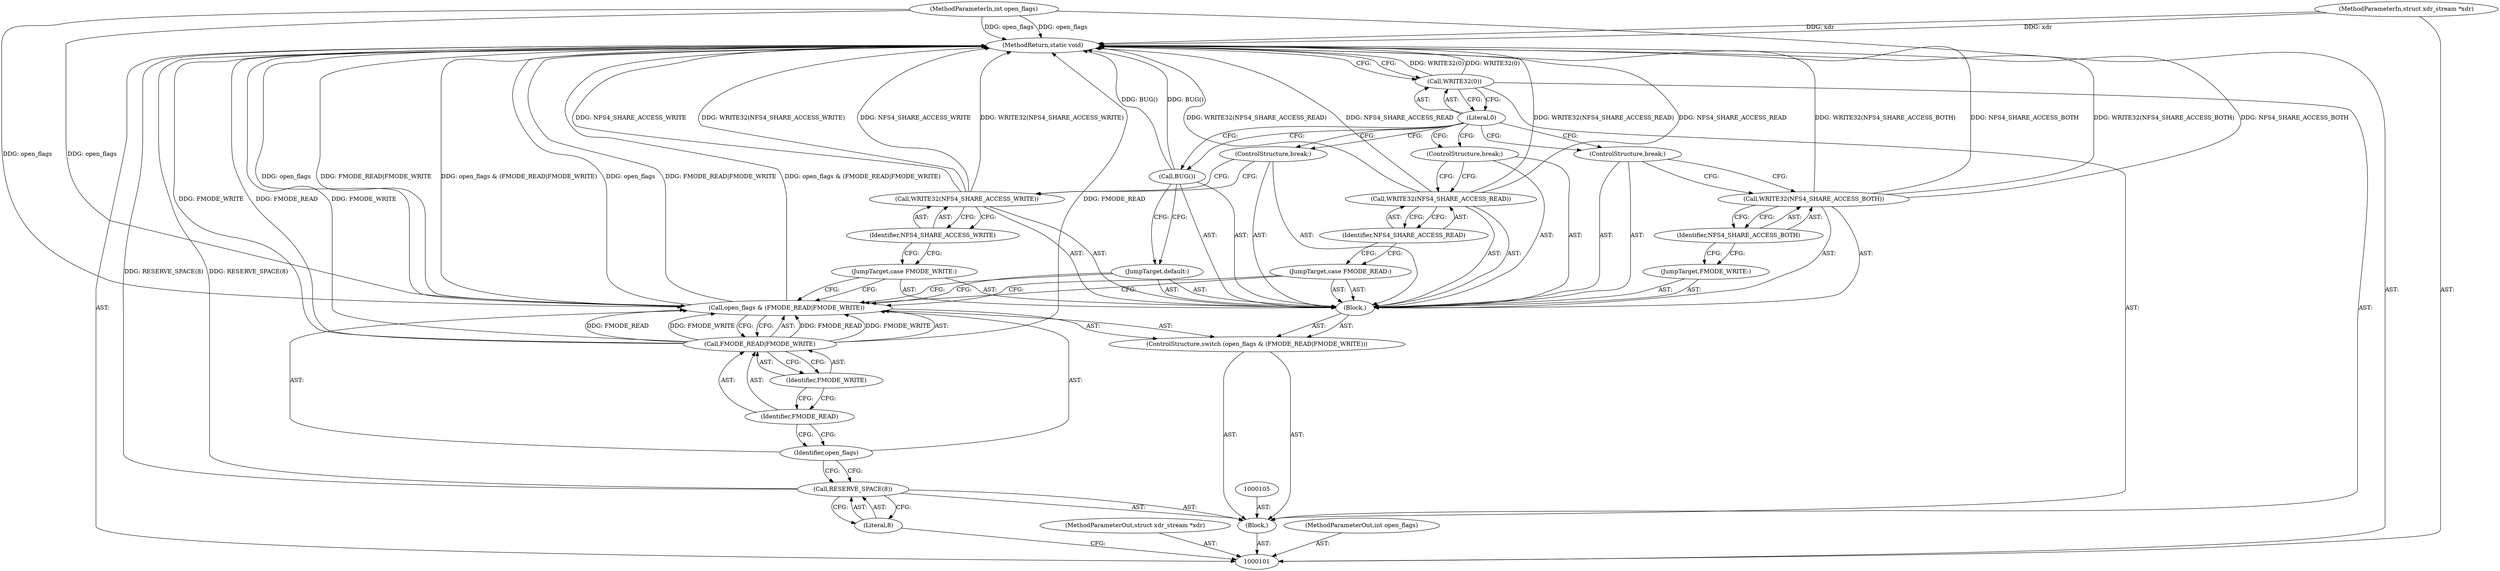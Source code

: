 digraph "1_linux_dc0b027dfadfcb8a5504f7d8052754bf8d501ab9_32" {
"1000131" [label="(MethodReturn,static void)"];
"1000102" [label="(MethodParameterIn,struct xdr_stream *xdr)"];
"1000160" [label="(MethodParameterOut,struct xdr_stream *xdr)"];
"1000103" [label="(MethodParameterIn,int open_flags)"];
"1000161" [label="(MethodParameterOut,int open_flags)"];
"1000119" [label="(JumpTarget,case FMODE_WRITE:)"];
"1000121" [label="(Identifier,NFS4_SHARE_ACCESS_WRITE)"];
"1000120" [label="(Call,WRITE32(NFS4_SHARE_ACCESS_WRITE))"];
"1000122" [label="(ControlStructure,break;)"];
"1000123" [label="(JumpTarget,FMODE_WRITE:)"];
"1000125" [label="(Identifier,NFS4_SHARE_ACCESS_BOTH)"];
"1000124" [label="(Call,WRITE32(NFS4_SHARE_ACCESS_BOTH))"];
"1000126" [label="(ControlStructure,break;)"];
"1000127" [label="(JumpTarget,default:)"];
"1000128" [label="(Call,BUG())"];
"1000130" [label="(Literal,0)"];
"1000129" [label="(Call,WRITE32(0))"];
"1000104" [label="(Block,)"];
"1000107" [label="(Literal,8)"];
"1000106" [label="(Call,RESERVE_SPACE(8))"];
"1000108" [label="(ControlStructure,switch (open_flags & (FMODE_READ|FMODE_WRITE)))"];
"1000111" [label="(Call,FMODE_READ|FMODE_WRITE)"];
"1000112" [label="(Identifier,FMODE_READ)"];
"1000113" [label="(Identifier,FMODE_WRITE)"];
"1000114" [label="(Block,)"];
"1000109" [label="(Call,open_flags & (FMODE_READ|FMODE_WRITE))"];
"1000110" [label="(Identifier,open_flags)"];
"1000115" [label="(JumpTarget,case FMODE_READ:)"];
"1000117" [label="(Identifier,NFS4_SHARE_ACCESS_READ)"];
"1000116" [label="(Call,WRITE32(NFS4_SHARE_ACCESS_READ))"];
"1000118" [label="(ControlStructure,break;)"];
"1000131" -> "1000101"  [label="AST: "];
"1000131" -> "1000129"  [label="CFG: "];
"1000116" -> "1000131"  [label="DDG: NFS4_SHARE_ACCESS_READ"];
"1000116" -> "1000131"  [label="DDG: WRITE32(NFS4_SHARE_ACCESS_READ)"];
"1000124" -> "1000131"  [label="DDG: NFS4_SHARE_ACCESS_BOTH"];
"1000124" -> "1000131"  [label="DDG: WRITE32(NFS4_SHARE_ACCESS_BOTH)"];
"1000120" -> "1000131"  [label="DDG: NFS4_SHARE_ACCESS_WRITE"];
"1000120" -> "1000131"  [label="DDG: WRITE32(NFS4_SHARE_ACCESS_WRITE)"];
"1000128" -> "1000131"  [label="DDG: BUG()"];
"1000129" -> "1000131"  [label="DDG: WRITE32(0)"];
"1000103" -> "1000131"  [label="DDG: open_flags"];
"1000102" -> "1000131"  [label="DDG: xdr"];
"1000111" -> "1000131"  [label="DDG: FMODE_READ"];
"1000111" -> "1000131"  [label="DDG: FMODE_WRITE"];
"1000109" -> "1000131"  [label="DDG: open_flags"];
"1000109" -> "1000131"  [label="DDG: FMODE_READ|FMODE_WRITE"];
"1000109" -> "1000131"  [label="DDG: open_flags & (FMODE_READ|FMODE_WRITE)"];
"1000106" -> "1000131"  [label="DDG: RESERVE_SPACE(8)"];
"1000102" -> "1000101"  [label="AST: "];
"1000102" -> "1000131"  [label="DDG: xdr"];
"1000160" -> "1000101"  [label="AST: "];
"1000103" -> "1000101"  [label="AST: "];
"1000103" -> "1000131"  [label="DDG: open_flags"];
"1000103" -> "1000109"  [label="DDG: open_flags"];
"1000161" -> "1000101"  [label="AST: "];
"1000119" -> "1000114"  [label="AST: "];
"1000119" -> "1000109"  [label="CFG: "];
"1000121" -> "1000119"  [label="CFG: "];
"1000121" -> "1000120"  [label="AST: "];
"1000121" -> "1000119"  [label="CFG: "];
"1000120" -> "1000121"  [label="CFG: "];
"1000120" -> "1000114"  [label="AST: "];
"1000120" -> "1000121"  [label="CFG: "];
"1000121" -> "1000120"  [label="AST: "];
"1000122" -> "1000120"  [label="CFG: "];
"1000120" -> "1000131"  [label="DDG: NFS4_SHARE_ACCESS_WRITE"];
"1000120" -> "1000131"  [label="DDG: WRITE32(NFS4_SHARE_ACCESS_WRITE)"];
"1000122" -> "1000114"  [label="AST: "];
"1000122" -> "1000120"  [label="CFG: "];
"1000130" -> "1000122"  [label="CFG: "];
"1000123" -> "1000114"  [label="AST: "];
"1000125" -> "1000123"  [label="CFG: "];
"1000125" -> "1000124"  [label="AST: "];
"1000125" -> "1000123"  [label="CFG: "];
"1000124" -> "1000125"  [label="CFG: "];
"1000124" -> "1000114"  [label="AST: "];
"1000124" -> "1000125"  [label="CFG: "];
"1000125" -> "1000124"  [label="AST: "];
"1000126" -> "1000124"  [label="CFG: "];
"1000124" -> "1000131"  [label="DDG: NFS4_SHARE_ACCESS_BOTH"];
"1000124" -> "1000131"  [label="DDG: WRITE32(NFS4_SHARE_ACCESS_BOTH)"];
"1000126" -> "1000114"  [label="AST: "];
"1000126" -> "1000124"  [label="CFG: "];
"1000130" -> "1000126"  [label="CFG: "];
"1000127" -> "1000114"  [label="AST: "];
"1000127" -> "1000109"  [label="CFG: "];
"1000128" -> "1000127"  [label="CFG: "];
"1000128" -> "1000114"  [label="AST: "];
"1000128" -> "1000127"  [label="CFG: "];
"1000130" -> "1000128"  [label="CFG: "];
"1000128" -> "1000131"  [label="DDG: BUG()"];
"1000130" -> "1000129"  [label="AST: "];
"1000130" -> "1000118"  [label="CFG: "];
"1000130" -> "1000122"  [label="CFG: "];
"1000130" -> "1000126"  [label="CFG: "];
"1000130" -> "1000128"  [label="CFG: "];
"1000129" -> "1000130"  [label="CFG: "];
"1000129" -> "1000104"  [label="AST: "];
"1000129" -> "1000130"  [label="CFG: "];
"1000130" -> "1000129"  [label="AST: "];
"1000131" -> "1000129"  [label="CFG: "];
"1000129" -> "1000131"  [label="DDG: WRITE32(0)"];
"1000104" -> "1000101"  [label="AST: "];
"1000105" -> "1000104"  [label="AST: "];
"1000106" -> "1000104"  [label="AST: "];
"1000108" -> "1000104"  [label="AST: "];
"1000129" -> "1000104"  [label="AST: "];
"1000107" -> "1000106"  [label="AST: "];
"1000107" -> "1000101"  [label="CFG: "];
"1000106" -> "1000107"  [label="CFG: "];
"1000106" -> "1000104"  [label="AST: "];
"1000106" -> "1000107"  [label="CFG: "];
"1000107" -> "1000106"  [label="AST: "];
"1000110" -> "1000106"  [label="CFG: "];
"1000106" -> "1000131"  [label="DDG: RESERVE_SPACE(8)"];
"1000108" -> "1000104"  [label="AST: "];
"1000109" -> "1000108"  [label="AST: "];
"1000114" -> "1000108"  [label="AST: "];
"1000111" -> "1000109"  [label="AST: "];
"1000111" -> "1000113"  [label="CFG: "];
"1000112" -> "1000111"  [label="AST: "];
"1000113" -> "1000111"  [label="AST: "];
"1000109" -> "1000111"  [label="CFG: "];
"1000111" -> "1000131"  [label="DDG: FMODE_READ"];
"1000111" -> "1000131"  [label="DDG: FMODE_WRITE"];
"1000111" -> "1000109"  [label="DDG: FMODE_READ"];
"1000111" -> "1000109"  [label="DDG: FMODE_WRITE"];
"1000112" -> "1000111"  [label="AST: "];
"1000112" -> "1000110"  [label="CFG: "];
"1000113" -> "1000112"  [label="CFG: "];
"1000113" -> "1000111"  [label="AST: "];
"1000113" -> "1000112"  [label="CFG: "];
"1000111" -> "1000113"  [label="CFG: "];
"1000114" -> "1000108"  [label="AST: "];
"1000115" -> "1000114"  [label="AST: "];
"1000116" -> "1000114"  [label="AST: "];
"1000118" -> "1000114"  [label="AST: "];
"1000119" -> "1000114"  [label="AST: "];
"1000120" -> "1000114"  [label="AST: "];
"1000122" -> "1000114"  [label="AST: "];
"1000123" -> "1000114"  [label="AST: "];
"1000124" -> "1000114"  [label="AST: "];
"1000126" -> "1000114"  [label="AST: "];
"1000127" -> "1000114"  [label="AST: "];
"1000128" -> "1000114"  [label="AST: "];
"1000109" -> "1000108"  [label="AST: "];
"1000109" -> "1000111"  [label="CFG: "];
"1000110" -> "1000109"  [label="AST: "];
"1000111" -> "1000109"  [label="AST: "];
"1000115" -> "1000109"  [label="CFG: "];
"1000119" -> "1000109"  [label="CFG: "];
"1000127" -> "1000109"  [label="CFG: "];
"1000109" -> "1000131"  [label="DDG: open_flags"];
"1000109" -> "1000131"  [label="DDG: FMODE_READ|FMODE_WRITE"];
"1000109" -> "1000131"  [label="DDG: open_flags & (FMODE_READ|FMODE_WRITE)"];
"1000103" -> "1000109"  [label="DDG: open_flags"];
"1000111" -> "1000109"  [label="DDG: FMODE_READ"];
"1000111" -> "1000109"  [label="DDG: FMODE_WRITE"];
"1000110" -> "1000109"  [label="AST: "];
"1000110" -> "1000106"  [label="CFG: "];
"1000112" -> "1000110"  [label="CFG: "];
"1000115" -> "1000114"  [label="AST: "];
"1000115" -> "1000109"  [label="CFG: "];
"1000117" -> "1000115"  [label="CFG: "];
"1000117" -> "1000116"  [label="AST: "];
"1000117" -> "1000115"  [label="CFG: "];
"1000116" -> "1000117"  [label="CFG: "];
"1000116" -> "1000114"  [label="AST: "];
"1000116" -> "1000117"  [label="CFG: "];
"1000117" -> "1000116"  [label="AST: "];
"1000118" -> "1000116"  [label="CFG: "];
"1000116" -> "1000131"  [label="DDG: NFS4_SHARE_ACCESS_READ"];
"1000116" -> "1000131"  [label="DDG: WRITE32(NFS4_SHARE_ACCESS_READ)"];
"1000118" -> "1000114"  [label="AST: "];
"1000118" -> "1000116"  [label="CFG: "];
"1000130" -> "1000118"  [label="CFG: "];
}
